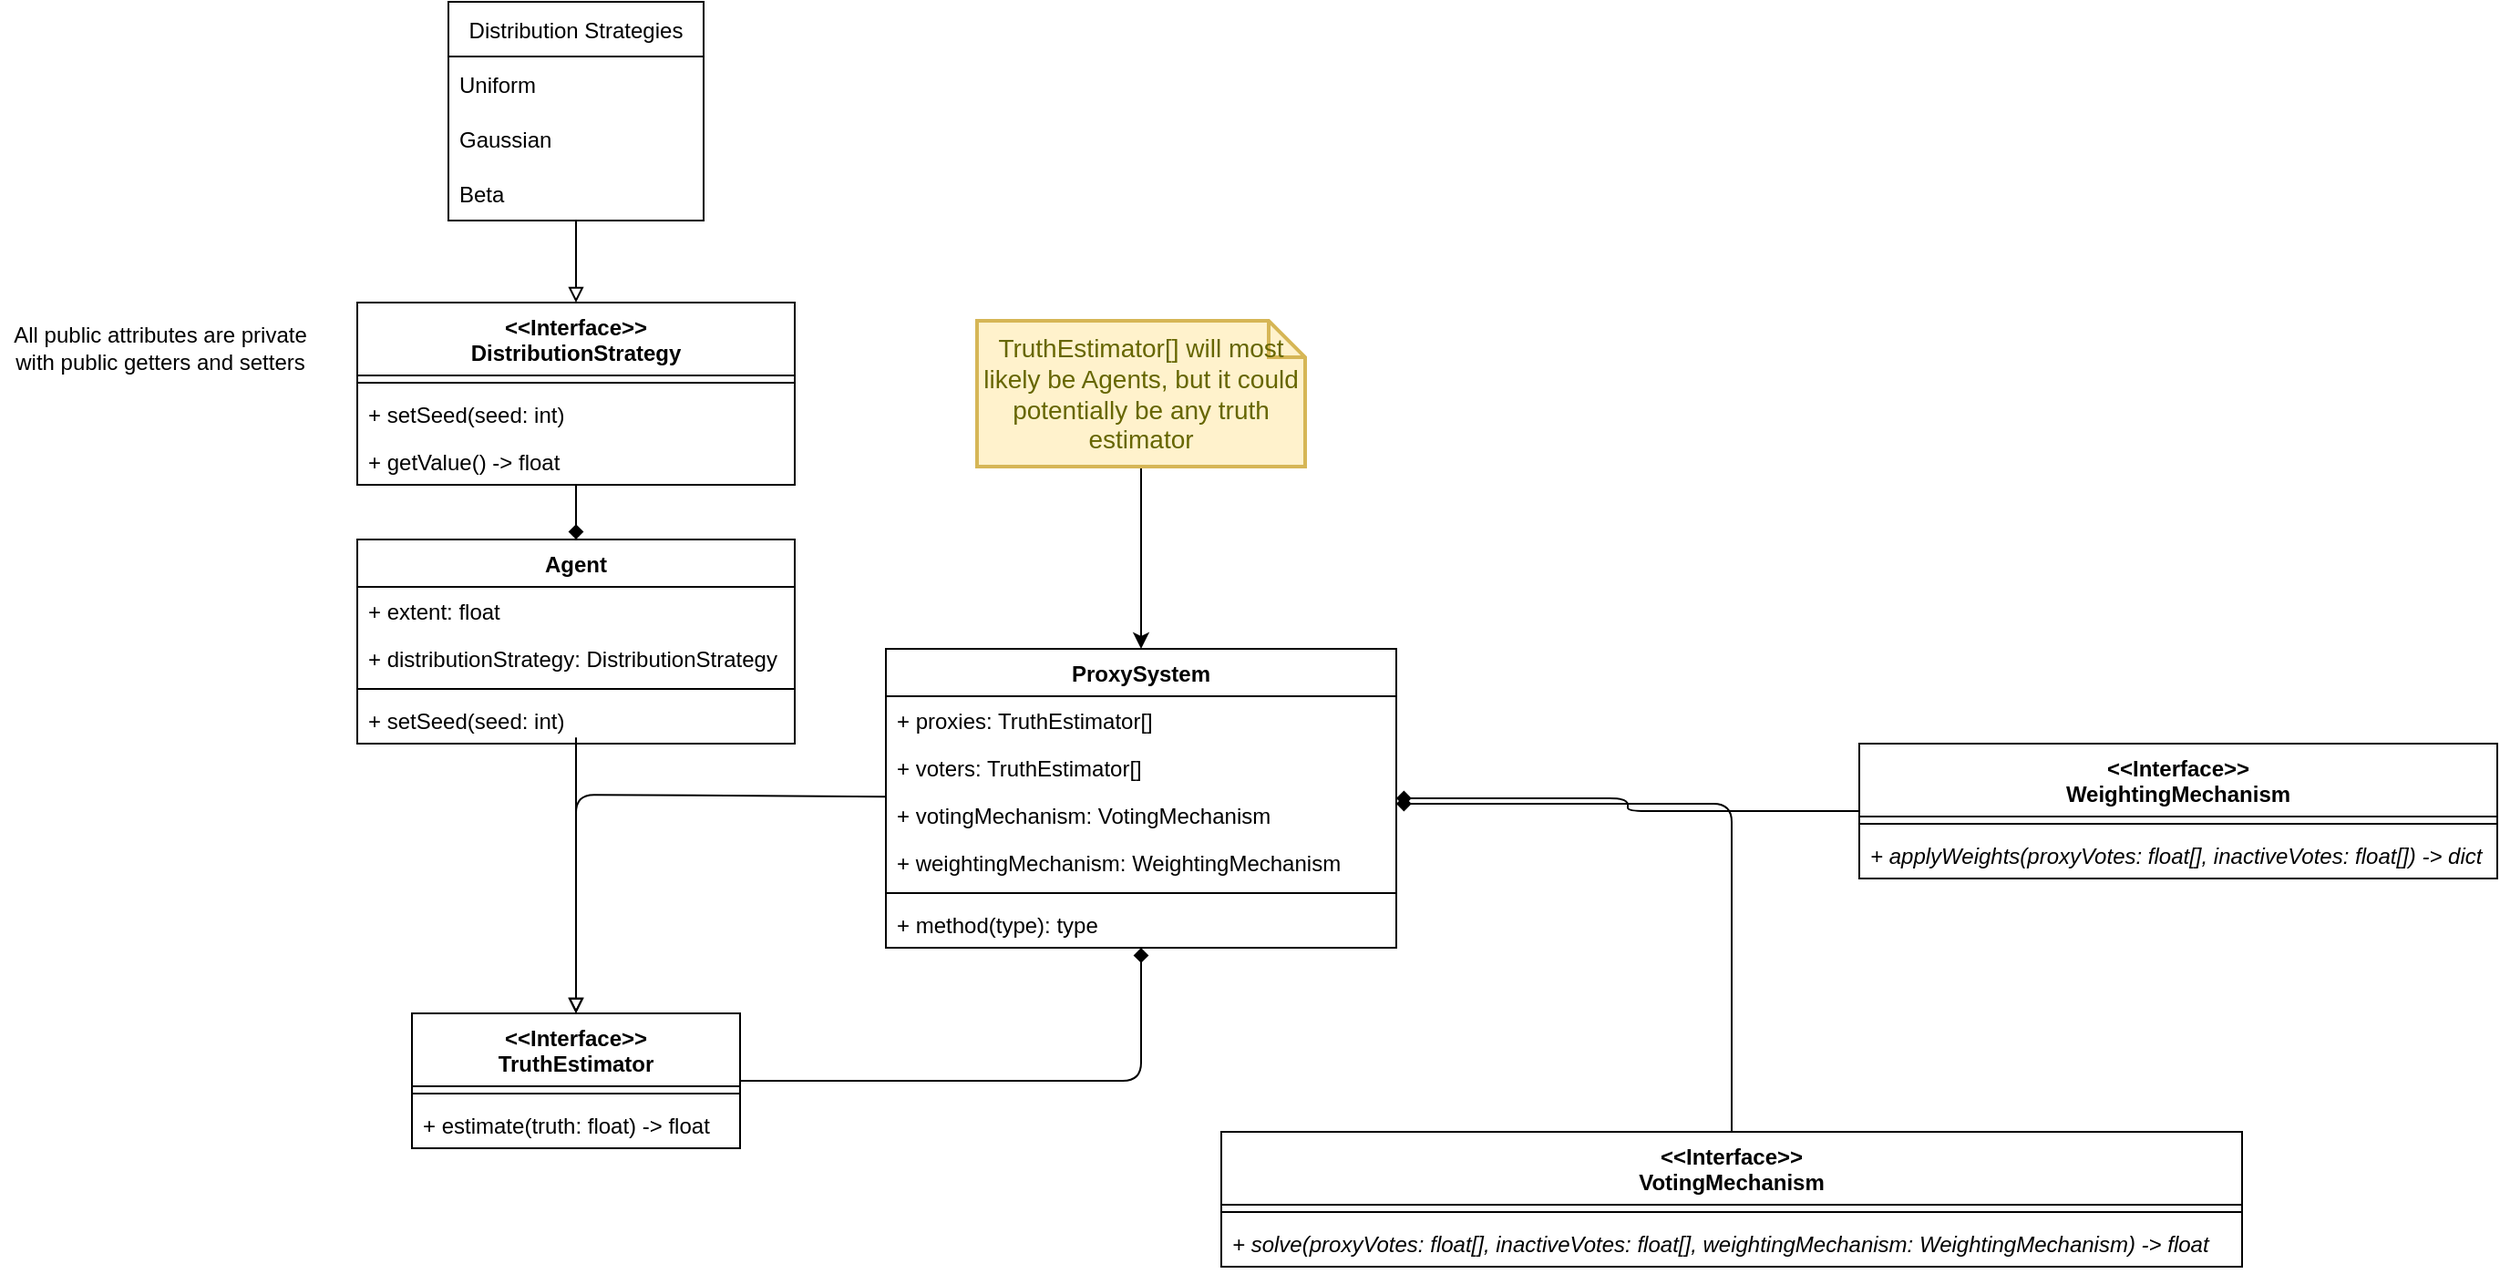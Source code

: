 <mxfile version="20.0.3" type="onedrive"><diagram id="C5RBs43oDa-KdzZeNtuy" name="Page-1"><mxGraphModel grid="1" page="1" gridSize="10" guides="1" tooltips="1" connect="1" arrows="1" fold="1" pageScale="1" pageWidth="827" pageHeight="1169" math="0" shadow="0"><root><mxCell id="WIyWlLk6GJQsqaUBKTNV-0"/><mxCell id="WIyWlLk6GJQsqaUBKTNV-1" parent="WIyWlLk6GJQsqaUBKTNV-0"/><mxCell id="qEDfV4l212KfxBzqWe5e-11" style="edgeStyle=orthogonalEdgeStyle;rounded=0;orthogonalLoop=1;jettySize=auto;html=1;endArrow=diamond;endFill=1;noEdgeStyle=1;" edge="1" parent="WIyWlLk6GJQsqaUBKTNV-1" source="qEDfV4l212KfxBzqWe5e-23" target="qEDfV4l212KfxBzqWe5e-0"><mxGeometry relative="1" as="geometry"><mxPoint x="255" y="325" as="sourcePoint"/><Array as="points"><mxPoint x="326" y="220"/><mxPoint x="326" y="240"/></Array></mxGeometry></mxCell><mxCell id="qEDfV4l212KfxBzqWe5e-33" style="edgeStyle=orthogonalEdgeStyle;orthogonalLoop=1;jettySize=auto;html=1;entryDx=0;entryDy=0;endArrow=block;endFill=0;noEdgeStyle=1;" edge="1" parent="WIyWlLk6GJQsqaUBKTNV-1" source="qEDfV4l212KfxBzqWe5e-0" target="qEDfV4l212KfxBzqWe5e-29"><mxGeometry relative="1" as="geometry"><Array as="points"><mxPoint x="326" y="352"/><mxPoint x="326" y="372"/></Array></mxGeometry></mxCell><mxCell id="qEDfV4l212KfxBzqWe5e-0" value="Agent" style="swimlane;fontStyle=1;align=center;verticalAlign=top;childLayout=stackLayout;horizontal=1;startSize=26;horizontalStack=0;resizeParent=1;resizeParentMax=0;resizeLast=0;collapsible=1;marginBottom=0;rounded=0;" vertex="1" parent="WIyWlLk6GJQsqaUBKTNV-1"><mxGeometry x="206" y="245" width="240" height="112" as="geometry"/></mxCell><mxCell id="qEDfV4l212KfxBzqWe5e-1" value="+ extent: float" style="text;strokeColor=none;fillColor=none;align=left;verticalAlign=top;spacingLeft=4;spacingRight=4;overflow=hidden;rotatable=0;points=[[0,0.5],[1,0.5]];portConstraint=eastwest;rounded=0;" vertex="1" parent="qEDfV4l212KfxBzqWe5e-0"><mxGeometry y="26" width="240" height="26" as="geometry"/></mxCell><mxCell id="qEDfV4l212KfxBzqWe5e-5" value="+ distributionStrategy: DistributionStrategy" style="text;strokeColor=none;fillColor=none;align=left;verticalAlign=top;spacingLeft=4;spacingRight=4;overflow=hidden;rotatable=0;points=[[0,0.5],[1,0.5]];portConstraint=eastwest;rounded=0;" vertex="1" parent="qEDfV4l212KfxBzqWe5e-0"><mxGeometry y="52" width="240" height="26" as="geometry"/></mxCell><mxCell id="qEDfV4l212KfxBzqWe5e-2" value="" style="line;strokeWidth=1;fillColor=none;align=left;verticalAlign=middle;spacingTop=-1;spacingLeft=3;spacingRight=3;rotatable=0;labelPosition=right;points=[];portConstraint=eastwest;rounded=0;" vertex="1" parent="qEDfV4l212KfxBzqWe5e-0"><mxGeometry y="78" width="240" height="8" as="geometry"/></mxCell><mxCell id="qEDfV4l212KfxBzqWe5e-3" value="+ setSeed(seed: int)" style="text;strokeColor=none;fillColor=none;align=left;verticalAlign=top;spacingLeft=4;spacingRight=4;overflow=hidden;rotatable=0;points=[[0,0.5],[1,0.5]];portConstraint=eastwest;rounded=0;" vertex="1" parent="qEDfV4l212KfxBzqWe5e-0"><mxGeometry y="86" width="240" height="26" as="geometry"/></mxCell><mxCell id="qEDfV4l212KfxBzqWe5e-14" value="All public attributes are private with public getters and setters" style="text;html=1;strokeColor=none;fillColor=none;align=center;verticalAlign=middle;whiteSpace=wrap;rounded=0;" vertex="1" parent="WIyWlLk6GJQsqaUBKTNV-1"><mxGeometry x="10" y="125" width="176" height="30" as="geometry"/></mxCell><mxCell id="qEDfV4l212KfxBzqWe5e-57" style="edgeStyle=orthogonalEdgeStyle;rounded=1;orthogonalLoop=1;jettySize=auto;html=1;endArrow=block;endFill=0;strokeColor=default;" edge="1" parent="WIyWlLk6GJQsqaUBKTNV-1" source="qEDfV4l212KfxBzqWe5e-53" target="qEDfV4l212KfxBzqWe5e-23"><mxGeometry relative="1" as="geometry"/></mxCell><mxCell id="qEDfV4l212KfxBzqWe5e-23" value="&lt;&lt;Interface&gt;&gt;&#xA;DistributionStrategy" style="swimlane;fontStyle=1;align=center;verticalAlign=top;childLayout=stackLayout;horizontal=1;startSize=40;horizontalStack=0;resizeParent=1;resizeParentMax=0;resizeLast=0;collapsible=1;marginBottom=0;rounded=0;" vertex="1" parent="WIyWlLk6GJQsqaUBKTNV-1"><mxGeometry x="206" y="115" width="240" height="100" as="geometry"/></mxCell><mxCell id="qEDfV4l212KfxBzqWe5e-26" value="" style="line;strokeWidth=1;fillColor=none;align=left;verticalAlign=middle;spacingTop=-1;spacingLeft=3;spacingRight=3;rotatable=0;labelPosition=right;points=[];portConstraint=eastwest;rounded=0;" vertex="1" parent="qEDfV4l212KfxBzqWe5e-23"><mxGeometry y="40" width="240" height="8" as="geometry"/></mxCell><mxCell id="qEDfV4l212KfxBzqWe5e-27" value="+ setSeed(seed: int)" style="text;strokeColor=none;fillColor=none;align=left;verticalAlign=top;spacingLeft=4;spacingRight=4;overflow=hidden;rotatable=0;points=[[0,0.5],[1,0.5]];portConstraint=eastwest;rounded=0;" vertex="1" parent="qEDfV4l212KfxBzqWe5e-23"><mxGeometry y="48" width="240" height="26" as="geometry"/></mxCell><mxCell id="qEDfV4l212KfxBzqWe5e-28" value="+ getValue() -&gt; float" style="text;strokeColor=none;fillColor=none;align=left;verticalAlign=top;spacingLeft=4;spacingRight=4;overflow=hidden;rotatable=0;points=[[0,0.5],[1,0.5]];portConstraint=eastwest;rounded=0;" vertex="1" parent="qEDfV4l212KfxBzqWe5e-23"><mxGeometry y="74" width="240" height="26" as="geometry"/></mxCell><mxCell id="qEDfV4l212KfxBzqWe5e-29" value="&lt;&lt;Interface&gt;&gt;&#xA;TruthEstimator" style="swimlane;fontStyle=1;align=center;verticalAlign=top;childLayout=stackLayout;horizontal=1;startSize=40;horizontalStack=0;resizeParent=1;resizeParentMax=0;resizeLast=0;collapsible=1;marginBottom=0;rounded=0;" vertex="1" parent="WIyWlLk6GJQsqaUBKTNV-1"><mxGeometry x="236" y="505" width="180" height="74" as="geometry"/></mxCell><mxCell id="qEDfV4l212KfxBzqWe5e-30" value="" style="line;strokeWidth=1;fillColor=none;align=left;verticalAlign=middle;spacingTop=-1;spacingLeft=3;spacingRight=3;rotatable=0;labelPosition=right;points=[];portConstraint=eastwest;rounded=0;" vertex="1" parent="qEDfV4l212KfxBzqWe5e-29"><mxGeometry y="40" width="180" height="8" as="geometry"/></mxCell><mxCell id="qEDfV4l212KfxBzqWe5e-31" value="+ estimate(truth: float) -&gt; float" style="text;strokeColor=none;fillColor=none;align=left;verticalAlign=top;spacingLeft=4;spacingRight=4;overflow=hidden;rotatable=0;points=[[0,0.5],[1,0.5]];portConstraint=eastwest;rounded=0;" vertex="1" parent="qEDfV4l212KfxBzqWe5e-29"><mxGeometry y="48" width="180" height="26" as="geometry"/></mxCell><mxCell id="qEDfV4l212KfxBzqWe5e-38" style="edgeStyle=orthogonalEdgeStyle;orthogonalLoop=1;jettySize=auto;html=1;endArrow=block;endFill=0;noEdgeStyle=1;entryX=0.5;entryY=0;entryDx=0;entryDy=0;" edge="1" parent="WIyWlLk6GJQsqaUBKTNV-1" source="qEDfV4l212KfxBzqWe5e-34" target="qEDfV4l212KfxBzqWe5e-29"><mxGeometry relative="1" as="geometry"><Array as="points"><mxPoint x="326" y="385"/></Array></mxGeometry></mxCell><mxCell id="qEDfV4l212KfxBzqWe5e-46" style="edgeStyle=orthogonalEdgeStyle;rounded=1;orthogonalLoop=1;jettySize=auto;html=1;endArrow=diamond;endFill=1;strokeColor=default;exitX=1;exitY=0.5;exitDx=0;exitDy=0;" edge="1" parent="WIyWlLk6GJQsqaUBKTNV-1" source="qEDfV4l212KfxBzqWe5e-29" target="qEDfV4l212KfxBzqWe5e-34"><mxGeometry relative="1" as="geometry"/></mxCell><mxCell id="qEDfV4l212KfxBzqWe5e-34" value="ProxySystem" style="swimlane;fontStyle=1;align=center;verticalAlign=top;childLayout=stackLayout;horizontal=1;startSize=26;horizontalStack=0;resizeParent=1;resizeParentMax=0;resizeLast=0;collapsible=1;marginBottom=0;" vertex="1" parent="WIyWlLk6GJQsqaUBKTNV-1"><mxGeometry x="496" y="305" width="280" height="164" as="geometry"/></mxCell><mxCell id="qEDfV4l212KfxBzqWe5e-35" value="+ proxies: TruthEstimator[]" style="text;strokeColor=none;fillColor=none;align=left;verticalAlign=top;spacingLeft=4;spacingRight=4;overflow=hidden;rotatable=0;points=[[0,0.5],[1,0.5]];portConstraint=eastwest;" vertex="1" parent="qEDfV4l212KfxBzqWe5e-34"><mxGeometry y="26" width="280" height="26" as="geometry"/></mxCell><mxCell id="qEDfV4l212KfxBzqWe5e-39" value="+ voters: TruthEstimator[]" style="text;strokeColor=none;fillColor=none;align=left;verticalAlign=top;spacingLeft=4;spacingRight=4;overflow=hidden;rotatable=0;points=[[0,0.5],[1,0.5]];portConstraint=eastwest;" vertex="1" parent="qEDfV4l212KfxBzqWe5e-34"><mxGeometry y="52" width="280" height="26" as="geometry"/></mxCell><mxCell id="qEDfV4l212KfxBzqWe5e-42" value="+ votingMechanism: VotingMechanism" style="text;strokeColor=none;fillColor=none;align=left;verticalAlign=top;spacingLeft=4;spacingRight=4;overflow=hidden;rotatable=0;points=[[0,0.5],[1,0.5]];portConstraint=eastwest;" vertex="1" parent="qEDfV4l212KfxBzqWe5e-34"><mxGeometry y="78" width="280" height="26" as="geometry"/></mxCell><mxCell id="qEDfV4l212KfxBzqWe5e-43" value="+ weightingMechanism: WeightingMechanism" style="text;strokeColor=none;fillColor=none;align=left;verticalAlign=top;spacingLeft=4;spacingRight=4;overflow=hidden;rotatable=0;points=[[0,0.5],[1,0.5]];portConstraint=eastwest;" vertex="1" parent="qEDfV4l212KfxBzqWe5e-34"><mxGeometry y="104" width="280" height="26" as="geometry"/></mxCell><mxCell id="qEDfV4l212KfxBzqWe5e-36" value="" style="line;strokeWidth=1;fillColor=none;align=left;verticalAlign=middle;spacingTop=-1;spacingLeft=3;spacingRight=3;rotatable=0;labelPosition=right;points=[];portConstraint=eastwest;" vertex="1" parent="qEDfV4l212KfxBzqWe5e-34"><mxGeometry y="130" width="280" height="8" as="geometry"/></mxCell><mxCell id="qEDfV4l212KfxBzqWe5e-37" value="+ method(type): type" style="text;strokeColor=none;fillColor=none;align=left;verticalAlign=top;spacingLeft=4;spacingRight=4;overflow=hidden;rotatable=0;points=[[0,0.5],[1,0.5]];portConstraint=eastwest;" vertex="1" parent="qEDfV4l212KfxBzqWe5e-34"><mxGeometry y="138" width="280" height="26" as="geometry"/></mxCell><mxCell id="qEDfV4l212KfxBzqWe5e-44" style="edgeStyle=orthogonalEdgeStyle;orthogonalLoop=1;jettySize=auto;html=1;endArrow=classic;endFill=1;noEdgeStyle=1;" edge="1" parent="WIyWlLk6GJQsqaUBKTNV-1" source="qEDfV4l212KfxBzqWe5e-40" target="qEDfV4l212KfxBzqWe5e-34"><mxGeometry relative="1" as="geometry"><Array as="points"><mxPoint x="636" y="200"/><mxPoint x="636" y="240"/></Array></mxGeometry></mxCell><mxCell id="qEDfV4l212KfxBzqWe5e-40" value="TruthEstimator[] will most likely be Agents, but it could potentially be any truth estimator" style="shape=note;strokeWidth=2;fontSize=14;size=20;whiteSpace=wrap;html=1;fillColor=#fff2cc;strokeColor=#d6b656;fontColor=#666600;" vertex="1" parent="WIyWlLk6GJQsqaUBKTNV-1"><mxGeometry x="546" y="125" width="180" height="80" as="geometry"/></mxCell><mxCell id="qEDfV4l212KfxBzqWe5e-53" value="Distribution Strategies" style="swimlane;fontStyle=0;childLayout=stackLayout;horizontal=1;startSize=30;horizontalStack=0;resizeParent=1;resizeParentMax=0;resizeLast=0;collapsible=1;marginBottom=0;labelBorderColor=none;" vertex="1" parent="WIyWlLk6GJQsqaUBKTNV-1"><mxGeometry x="256" y="-50" width="140" height="120" as="geometry"><mxRectangle x="256" y="-50" width="160" height="30" as="alternateBounds"/></mxGeometry></mxCell><mxCell id="qEDfV4l212KfxBzqWe5e-54" value="Uniform" style="text;strokeColor=none;fillColor=none;align=left;verticalAlign=middle;spacingLeft=4;spacingRight=4;overflow=hidden;points=[[0,0.5],[1,0.5]];portConstraint=eastwest;rotatable=0;labelBorderColor=none;" vertex="1" parent="qEDfV4l212KfxBzqWe5e-53"><mxGeometry y="30" width="140" height="30" as="geometry"/></mxCell><mxCell id="qEDfV4l212KfxBzqWe5e-55" value="Gaussian" style="text;strokeColor=none;fillColor=none;align=left;verticalAlign=middle;spacingLeft=4;spacingRight=4;overflow=hidden;points=[[0,0.5],[1,0.5]];portConstraint=eastwest;rotatable=0;labelBorderColor=none;" vertex="1" parent="qEDfV4l212KfxBzqWe5e-53"><mxGeometry y="60" width="140" height="30" as="geometry"/></mxCell><mxCell id="qEDfV4l212KfxBzqWe5e-56" value="Beta" style="text;strokeColor=none;fillColor=none;align=left;verticalAlign=middle;spacingLeft=4;spacingRight=4;overflow=hidden;points=[[0,0.5],[1,0.5]];portConstraint=eastwest;rotatable=0;labelBorderColor=none;" vertex="1" parent="qEDfV4l212KfxBzqWe5e-53"><mxGeometry y="90" width="140" height="30" as="geometry"/></mxCell><mxCell id="qEDfV4l212KfxBzqWe5e-58" value="&lt;&lt;Interface&gt;&gt;&#xA;VotingMechanism" style="swimlane;fontStyle=1;align=center;verticalAlign=top;childLayout=stackLayout;horizontal=1;startSize=40;horizontalStack=0;resizeParent=1;resizeParentMax=0;resizeLast=0;collapsible=1;marginBottom=0;rounded=0;" vertex="1" parent="WIyWlLk6GJQsqaUBKTNV-1"><mxGeometry x="680" y="570" width="560" height="74" as="geometry"/></mxCell><mxCell id="qEDfV4l212KfxBzqWe5e-59" value="" style="line;strokeWidth=1;fillColor=none;align=left;verticalAlign=middle;spacingTop=-1;spacingLeft=3;spacingRight=3;rotatable=0;labelPosition=right;points=[];portConstraint=eastwest;rounded=0;" vertex="1" parent="qEDfV4l212KfxBzqWe5e-58"><mxGeometry y="40" width="560" height="8" as="geometry"/></mxCell><mxCell id="qEDfV4l212KfxBzqWe5e-60" value="+ solve(proxyVotes: float[], inactiveVotes: float[], weightingMechanism: WeightingMechanism) -&gt; float" style="text;strokeColor=none;fillColor=none;align=left;verticalAlign=top;spacingLeft=4;spacingRight=4;overflow=hidden;rotatable=0;points=[[0,0.5],[1,0.5]];portConstraint=eastwest;rounded=0;fontStyle=2" vertex="1" parent="qEDfV4l212KfxBzqWe5e-58"><mxGeometry y="48" width="560" height="26" as="geometry"/></mxCell><mxCell id="qEDfV4l212KfxBzqWe5e-63" value="&lt;&lt;Interface&gt;&gt;&#xA;WeightingMechanism" style="swimlane;fontStyle=1;align=center;verticalAlign=top;childLayout=stackLayout;horizontal=1;startSize=40;horizontalStack=0;resizeParent=1;resizeParentMax=0;resizeLast=0;collapsible=1;marginBottom=0;rounded=0;" vertex="1" parent="WIyWlLk6GJQsqaUBKTNV-1"><mxGeometry x="1030" y="357" width="350" height="74" as="geometry"/></mxCell><mxCell id="qEDfV4l212KfxBzqWe5e-64" value="" style="line;strokeWidth=1;fillColor=none;align=left;verticalAlign=middle;spacingTop=-1;spacingLeft=3;spacingRight=3;rotatable=0;labelPosition=right;points=[];portConstraint=eastwest;rounded=0;" vertex="1" parent="qEDfV4l212KfxBzqWe5e-63"><mxGeometry y="40" width="350" height="8" as="geometry"/></mxCell><mxCell id="qEDfV4l212KfxBzqWe5e-65" value="+ applyWeights(proxyVotes: float[], inactiveVotes: float[]) -&gt; dict" style="text;strokeColor=none;fillColor=none;align=left;verticalAlign=top;spacingLeft=4;spacingRight=4;overflow=hidden;rotatable=0;points=[[0,0.5],[1,0.5]];portConstraint=eastwest;rounded=0;fontStyle=2" vertex="1" parent="qEDfV4l212KfxBzqWe5e-63"><mxGeometry y="48" width="350" height="26" as="geometry"/></mxCell><mxCell id="qEDfV4l212KfxBzqWe5e-67" style="edgeStyle=orthogonalEdgeStyle;rounded=1;orthogonalLoop=1;jettySize=auto;html=1;endArrow=none;endFill=0;strokeColor=default;startArrow=diamond;startFill=1;" edge="1" parent="WIyWlLk6GJQsqaUBKTNV-1" source="qEDfV4l212KfxBzqWe5e-34" target="qEDfV4l212KfxBzqWe5e-58"><mxGeometry relative="1" as="geometry"><Array as="points"><mxPoint x="960" y="390"/></Array></mxGeometry></mxCell><mxCell id="qEDfV4l212KfxBzqWe5e-68" style="edgeStyle=orthogonalEdgeStyle;rounded=1;orthogonalLoop=1;jettySize=auto;html=1;endArrow=none;endFill=0;strokeColor=default;startArrow=diamond;startFill=1;" edge="1" parent="WIyWlLk6GJQsqaUBKTNV-1" source="qEDfV4l212KfxBzqWe5e-34" target="qEDfV4l212KfxBzqWe5e-63"><mxGeometry relative="1" as="geometry"><mxPoint x="786" y="406" as="sourcePoint"/><mxPoint x="970" y="580" as="targetPoint"/></mxGeometry></mxCell></root></mxGraphModel></diagram></mxfile>
